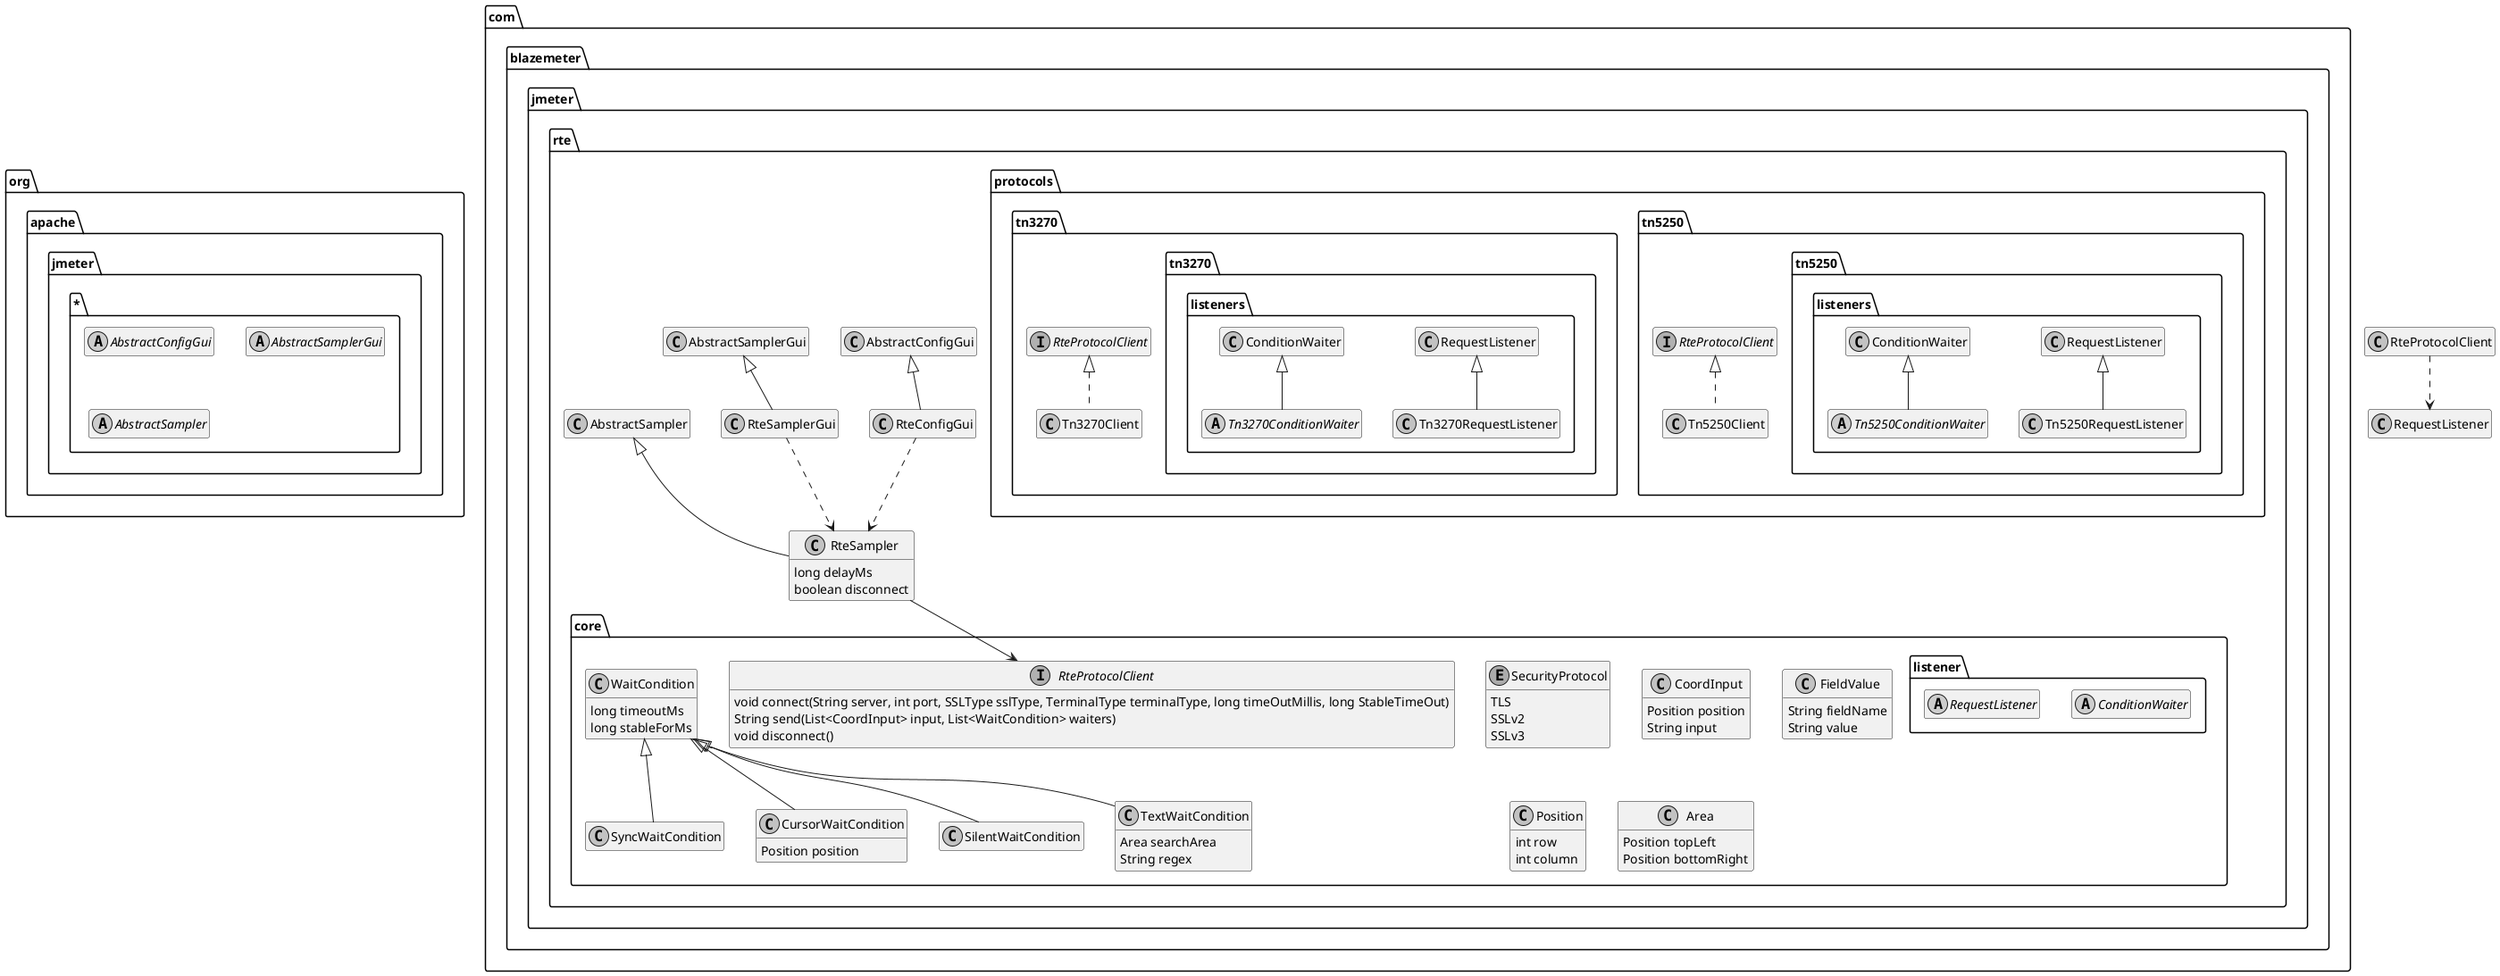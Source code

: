 @startuml

skinparam monochrome true
hide empty members

package org.apache.jmeter.* {
    abstract class AbstractConfigGui

    abstract class AbstractSamplerGui

    abstract class AbstractSampler
}

package com.blazemeter.jmeter.rte {

    class RteConfigGui extends AbstractConfigGui {
    }
    RteSamplerGui ..> RteSampler

    class RteSamplerGui extends AbstractSamplerGui {
    }
    RteConfigGui ..> RteSampler

    class RteSampler extends AbstractSampler {
        long delayMs
        boolean disconnect
    }

    package core {
        RteSampler --> RteProtocolClient
        interface RteProtocolClient {
            void connect(String server, int port, SSLType sslType, TerminalType terminalType, long timeOutMillis, long StableTimeOut)
            String send(List<CoordInput> input, List<WaitCondition> waiters)
            void disconnect()
        }

        enum SecurityProtocol {
            TLS
            SSLv2
            SSLv3
        }

        class CoordInput {
            Position position
            String input
        }

        class FieldValue {
            String fieldName
            String value
        }

        class Position {
            int row
            int column
        }

        class Area {
            Position topLeft
            Position bottomRight
        }

        class WaitCondition {
            long timeoutMs
            long stableForMs
        }

        class SyncWaitCondition extends WaitCondition

        class CursorWaitCondition extends WaitCondition {
            Position position
        }

        class SilentWaitCondition extends WaitCondition

        class TextWaitCondition extends WaitCondition {
            Area searchArea
            String regex
        }

        package listener {
            abstract class ConditionWaiter{
            }
            abstract class RequestListener{
            }
        }

    }

    package protocols {
        package tn5250 {
            package tn5250.listeners {
                class Tn5250RequestListener extends RequestListener
                abstract class Tn5250ConditionWaiter extends ConditionWaiter
            }
            class Tn5250Client implements RteProtocolClient {
            }
        }

        package tn3270 {
            package tn3270.listeners {
                class Tn3270RequestListener extends RequestListener
                abstract class Tn3270ConditionWaiter extends ConditionWaiter
            }

            class Tn3270Client implements RteProtocolClient {
            }
        }

    }

}
RteProtocolClient ..> RequestListener

@enduml
